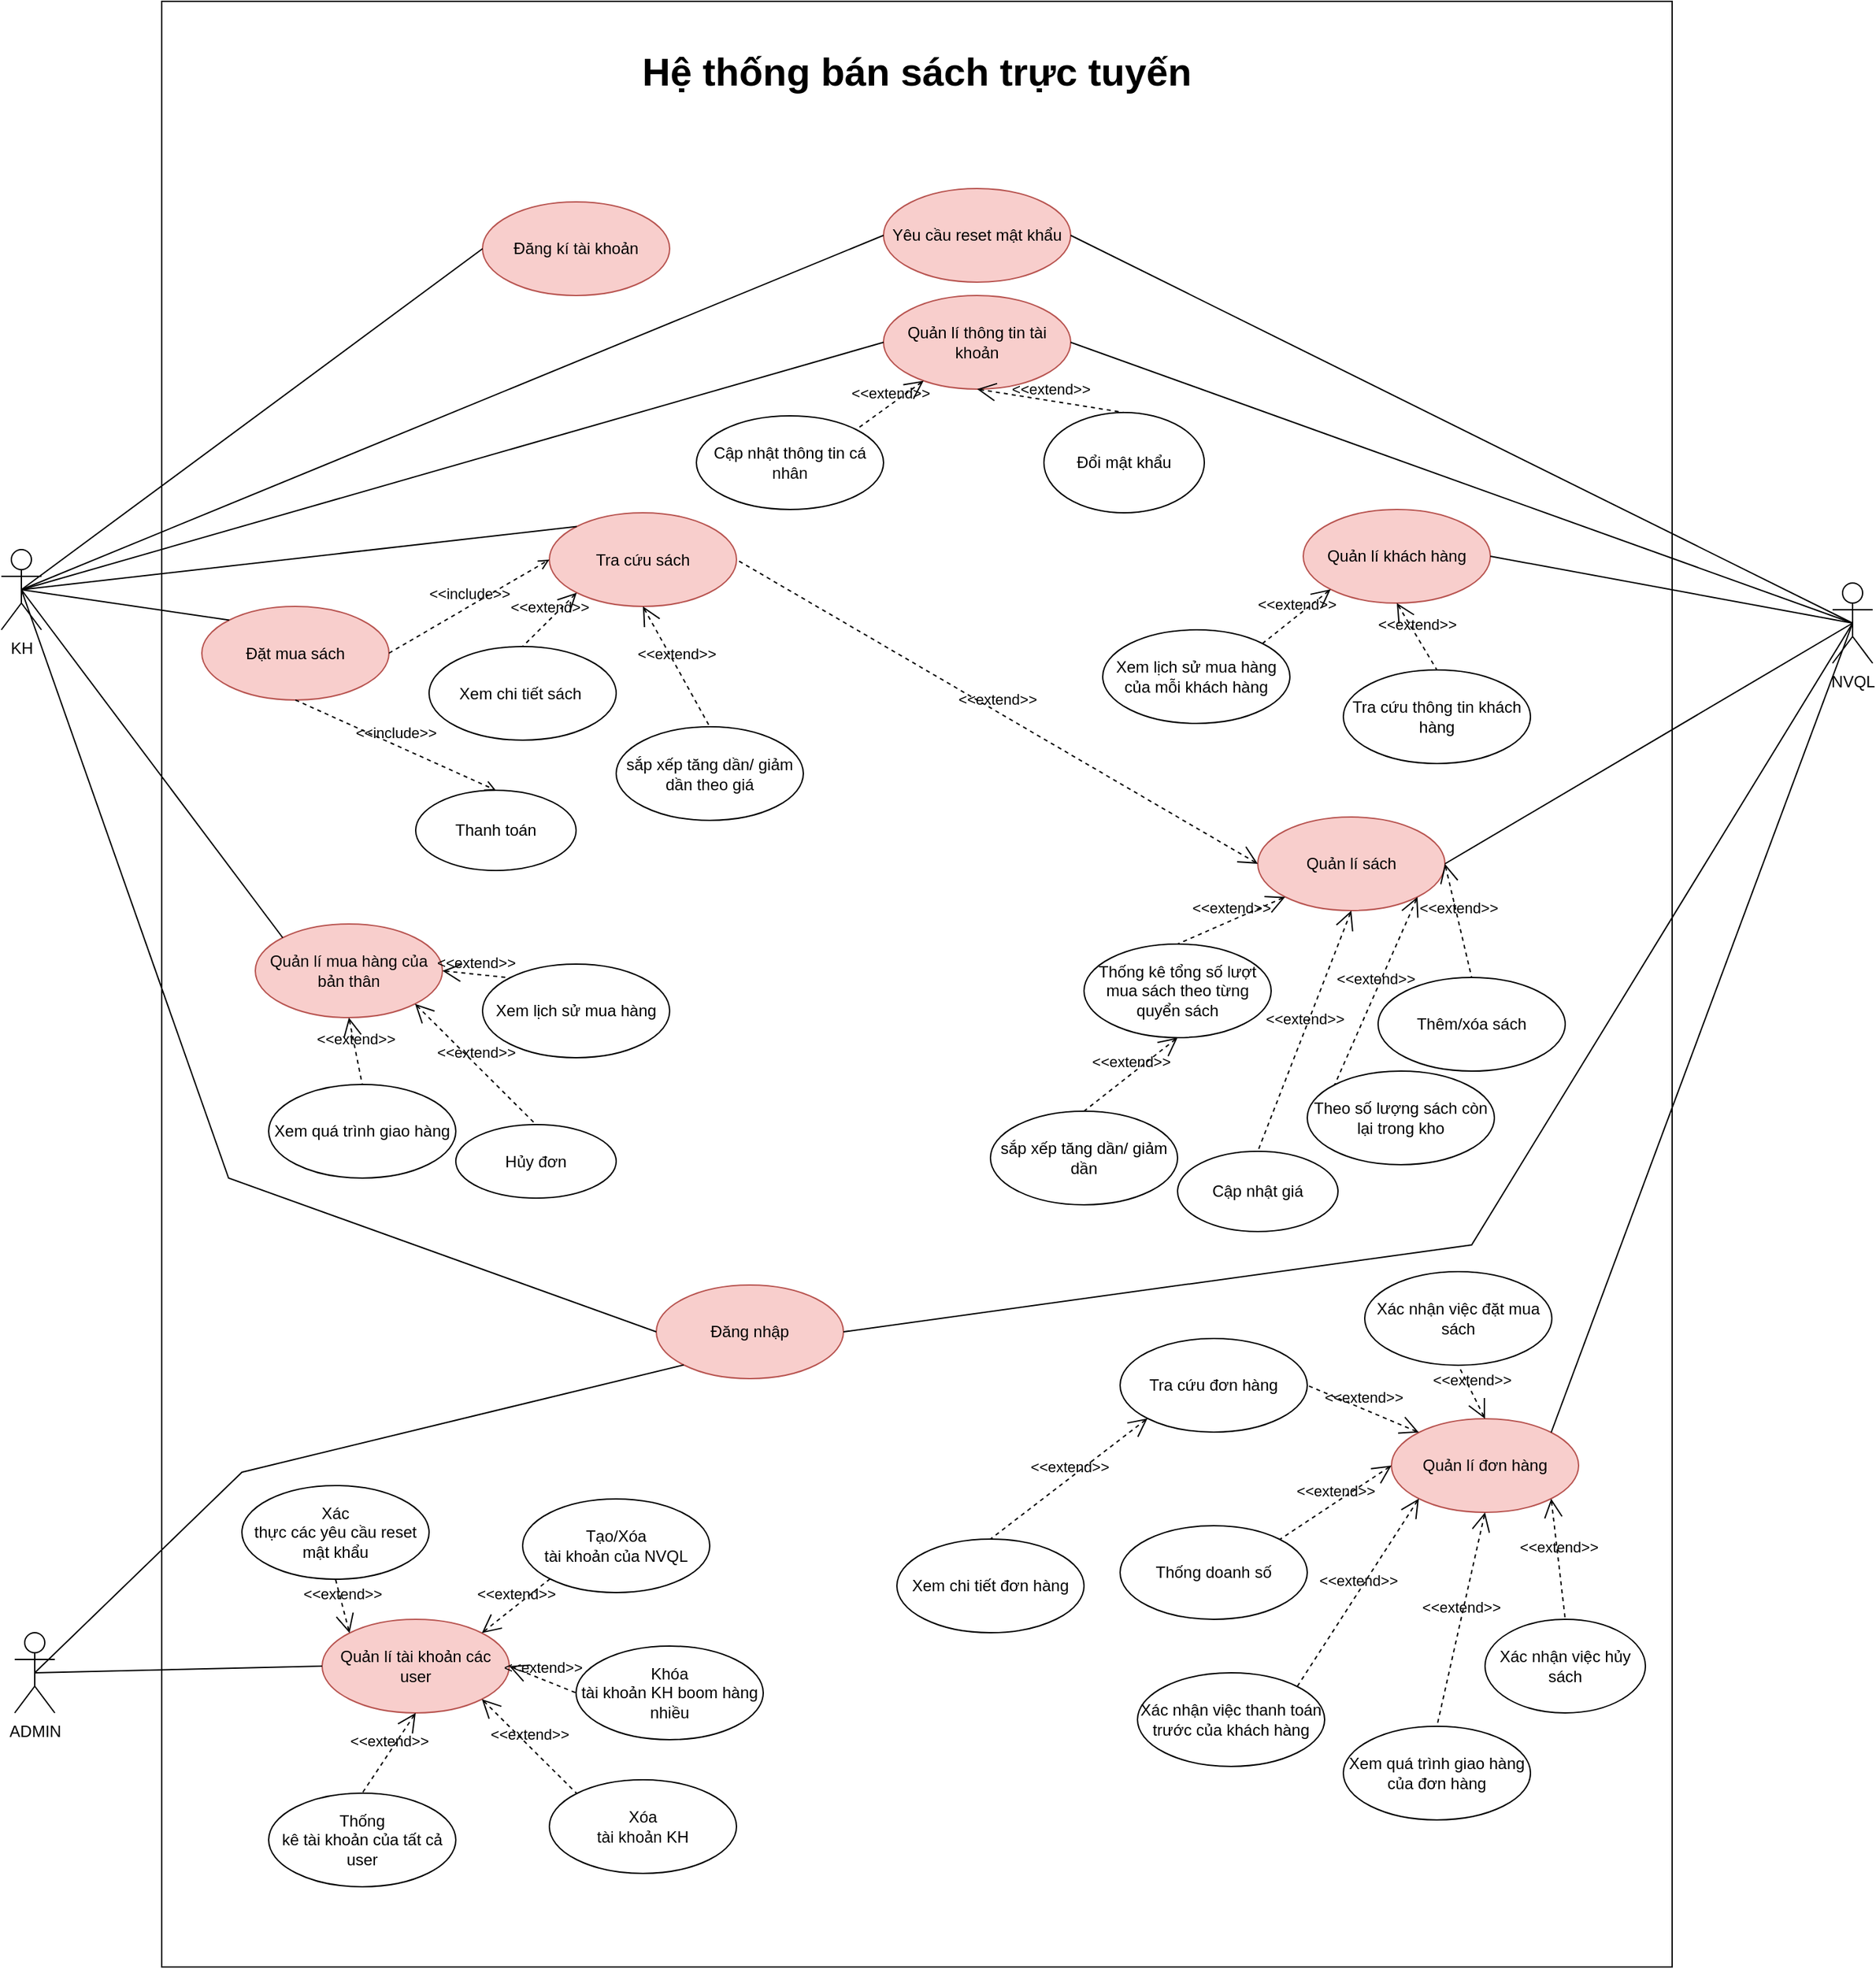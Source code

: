 <mxfile version="23.1.8" type="github">
  <diagram name="Page-1" id="EhLLT6dHYAEqXuqQujCk">
    <mxGraphModel dx="2947" dy="2209" grid="1" gridSize="10" guides="1" tooltips="1" connect="1" arrows="1" fold="1" page="1" pageScale="1" pageWidth="827" pageHeight="1169" math="0" shadow="0">
      <root>
        <mxCell id="0" />
        <mxCell id="1" parent="0" />
        <mxCell id="Z5DyB3FjiVpRQUJN3C2g-1" value="&lt;p style=&quot;line-height: 120%; font-size: 29px;&quot;&gt;Hệ thống bán sách trực tuyến&lt;/p&gt;" style="shape=rect;html=1;verticalAlign=top;fontStyle=1;whiteSpace=wrap;align=center;" parent="1" vertex="1">
          <mxGeometry x="60" y="-90" width="1130" height="1470" as="geometry" />
        </mxCell>
        <mxCell id="Z5DyB3FjiVpRQUJN3C2g-2" value="KH" style="shape=umlActor;html=1;verticalLabelPosition=bottom;verticalAlign=top;align=center;" parent="1" vertex="1">
          <mxGeometry x="-60" y="320" width="30" height="60" as="geometry" />
        </mxCell>
        <mxCell id="Z5DyB3FjiVpRQUJN3C2g-4" value="Đăng nhập" style="ellipse;whiteSpace=wrap;html=1;fillColor=#f8cecc;strokeColor=#b85450;" parent="1" vertex="1">
          <mxGeometry x="430" y="870" width="140" height="70" as="geometry" />
        </mxCell>
        <mxCell id="Z5DyB3FjiVpRQUJN3C2g-5" value="Đăng kí tài khoản" style="ellipse;whiteSpace=wrap;html=1;fillColor=#f8cecc;strokeColor=#b85450;" parent="1" vertex="1">
          <mxGeometry x="300" y="60" width="140" height="70" as="geometry" />
        </mxCell>
        <mxCell id="Z5DyB3FjiVpRQUJN3C2g-6" value="Quản lí thông tin tài khoản" style="ellipse;whiteSpace=wrap;html=1;fillColor=#f8cecc;strokeColor=#b85450;" parent="1" vertex="1">
          <mxGeometry x="600" y="130" width="140" height="70" as="geometry" />
        </mxCell>
        <mxCell id="Z5DyB3FjiVpRQUJN3C2g-7" value="Đổi mật khẩu" style="ellipse;whiteSpace=wrap;html=1;" parent="1" vertex="1">
          <mxGeometry x="720" y="217.5" width="120" height="75" as="geometry" />
        </mxCell>
        <mxCell id="Z5DyB3FjiVpRQUJN3C2g-8" value="Yêu cầu reset mật khẩu" style="ellipse;whiteSpace=wrap;html=1;fillColor=#f8cecc;strokeColor=#b85450;" parent="1" vertex="1">
          <mxGeometry x="600" y="50" width="140" height="70" as="geometry" />
        </mxCell>
        <mxCell id="Z5DyB3FjiVpRQUJN3C2g-9" value="Cập nhật thông tin cá nhân" style="ellipse;whiteSpace=wrap;html=1;" parent="1" vertex="1">
          <mxGeometry x="460" y="220" width="140" height="70" as="geometry" />
        </mxCell>
        <mxCell id="Z5DyB3FjiVpRQUJN3C2g-13" value="Đặt mua sách" style="ellipse;whiteSpace=wrap;html=1;fillColor=#f8cecc;strokeColor=#b85450;" parent="1" vertex="1">
          <mxGeometry x="90" y="362.5" width="140" height="70" as="geometry" />
        </mxCell>
        <mxCell id="Z5DyB3FjiVpRQUJN3C2g-14" value="Tra cứu sách" style="ellipse;whiteSpace=wrap;html=1;fillColor=#f8cecc;strokeColor=#b85450;" parent="1" vertex="1">
          <mxGeometry x="350" y="292.5" width="140" height="70" as="geometry" />
        </mxCell>
        <mxCell id="Z5DyB3FjiVpRQUJN3C2g-15" value="Xem chi tiết sách&amp;nbsp;" style="ellipse;whiteSpace=wrap;html=1;" parent="1" vertex="1">
          <mxGeometry x="260" y="392.5" width="140" height="70" as="geometry" />
        </mxCell>
        <mxCell id="Z5DyB3FjiVpRQUJN3C2g-16" value="Thanh toán" style="ellipse;whiteSpace=wrap;html=1;" parent="1" vertex="1">
          <mxGeometry x="250" y="500" width="120" height="60" as="geometry" />
        </mxCell>
        <mxCell id="Z5DyB3FjiVpRQUJN3C2g-17" value="" style="edgeStyle=none;html=1;endArrow=none;verticalAlign=bottom;rounded=0;exitX=0.5;exitY=0.5;exitDx=0;exitDy=0;exitPerimeter=0;entryX=0;entryY=0.5;entryDx=0;entryDy=0;" parent="1" source="Z5DyB3FjiVpRQUJN3C2g-2" target="Z5DyB3FjiVpRQUJN3C2g-5" edge="1">
          <mxGeometry width="160" relative="1" as="geometry">
            <mxPoint x="380" y="260" as="sourcePoint" />
            <mxPoint x="540" y="260" as="targetPoint" />
          </mxGeometry>
        </mxCell>
        <mxCell id="Z5DyB3FjiVpRQUJN3C2g-18" value="" style="edgeStyle=none;html=1;endArrow=none;verticalAlign=bottom;rounded=0;exitX=0.5;exitY=0.5;exitDx=0;exitDy=0;exitPerimeter=0;entryX=0;entryY=0.5;entryDx=0;entryDy=0;" parent="1" source="Z5DyB3FjiVpRQUJN3C2g-2" target="Z5DyB3FjiVpRQUJN3C2g-4" edge="1">
          <mxGeometry width="160" relative="1" as="geometry">
            <mxPoint x="45" y="190" as="sourcePoint" />
            <mxPoint x="140" y="85" as="targetPoint" />
            <Array as="points">
              <mxPoint x="110" y="790" />
            </Array>
          </mxGeometry>
        </mxCell>
        <mxCell id="Z5DyB3FjiVpRQUJN3C2g-19" value="" style="edgeStyle=none;html=1;endArrow=none;verticalAlign=bottom;rounded=0;exitX=0.5;exitY=0.5;exitDx=0;exitDy=0;exitPerimeter=0;entryX=0;entryY=0.5;entryDx=0;entryDy=0;" parent="1" source="Z5DyB3FjiVpRQUJN3C2g-2" target="Z5DyB3FjiVpRQUJN3C2g-6" edge="1">
          <mxGeometry width="160" relative="1" as="geometry">
            <mxPoint x="45" y="190" as="sourcePoint" />
            <mxPoint x="340" y="135" as="targetPoint" />
          </mxGeometry>
        </mxCell>
        <mxCell id="Z5DyB3FjiVpRQUJN3C2g-20" value="" style="edgeStyle=none;html=1;endArrow=none;verticalAlign=bottom;rounded=0;exitX=0.5;exitY=0.5;exitDx=0;exitDy=0;exitPerimeter=0;entryX=0;entryY=0;entryDx=0;entryDy=0;" parent="1" source="Z5DyB3FjiVpRQUJN3C2g-2" target="Z5DyB3FjiVpRQUJN3C2g-14" edge="1">
          <mxGeometry width="160" relative="1" as="geometry">
            <mxPoint x="380" y="360" as="sourcePoint" />
            <mxPoint x="540" y="360" as="targetPoint" />
          </mxGeometry>
        </mxCell>
        <mxCell id="Z5DyB3FjiVpRQUJN3C2g-21" value="" style="edgeStyle=none;html=1;endArrow=none;verticalAlign=bottom;rounded=0;entryX=0;entryY=0;entryDx=0;entryDy=0;exitX=0.5;exitY=0.5;exitDx=0;exitDy=0;exitPerimeter=0;" parent="1" source="Z5DyB3FjiVpRQUJN3C2g-2" target="Z5DyB3FjiVpRQUJN3C2g-13" edge="1">
          <mxGeometry width="160" relative="1" as="geometry">
            <mxPoint x="40" y="180" as="sourcePoint" />
            <mxPoint x="331" y="430" as="targetPoint" />
          </mxGeometry>
        </mxCell>
        <mxCell id="Z5DyB3FjiVpRQUJN3C2g-22" value="&amp;lt;&amp;lt;include&amp;gt;&amp;gt;" style="edgeStyle=none;html=1;endArrow=open;verticalAlign=bottom;dashed=1;labelBackgroundColor=none;rounded=0;exitX=1;exitY=0.5;exitDx=0;exitDy=0;entryX=0;entryY=0.5;entryDx=0;entryDy=0;" parent="1" source="Z5DyB3FjiVpRQUJN3C2g-13" target="Z5DyB3FjiVpRQUJN3C2g-14" edge="1">
          <mxGeometry width="160" relative="1" as="geometry">
            <mxPoint x="390" y="322.5" as="sourcePoint" />
            <mxPoint x="550" y="322.5" as="targetPoint" />
          </mxGeometry>
        </mxCell>
        <mxCell id="Z5DyB3FjiVpRQUJN3C2g-23" value="&amp;lt;&amp;lt;include&amp;gt;&amp;gt;" style="edgeStyle=none;html=1;endArrow=open;verticalAlign=bottom;dashed=1;labelBackgroundColor=none;rounded=0;exitX=0.5;exitY=1;exitDx=0;exitDy=0;entryX=0.5;entryY=0;entryDx=0;entryDy=0;" parent="1" source="Z5DyB3FjiVpRQUJN3C2g-13" target="Z5DyB3FjiVpRQUJN3C2g-16" edge="1">
          <mxGeometry width="160" relative="1" as="geometry">
            <mxPoint x="310" y="347.5" as="sourcePoint" />
            <mxPoint x="341" y="342.5" as="targetPoint" />
          </mxGeometry>
        </mxCell>
        <mxCell id="Z5DyB3FjiVpRQUJN3C2g-24" value="&amp;lt;&amp;lt;extend&amp;gt;&amp;gt;" style="edgeStyle=none;html=1;startArrow=open;endArrow=none;startSize=12;verticalAlign=bottom;dashed=1;labelBackgroundColor=none;rounded=0;exitX=0;exitY=1;exitDx=0;exitDy=0;entryX=0.5;entryY=0;entryDx=0;entryDy=0;" parent="1" source="Z5DyB3FjiVpRQUJN3C2g-14" target="Z5DyB3FjiVpRQUJN3C2g-15" edge="1">
          <mxGeometry width="160" relative="1" as="geometry">
            <mxPoint x="390" y="322.5" as="sourcePoint" />
            <mxPoint x="550" y="322.5" as="targetPoint" />
          </mxGeometry>
        </mxCell>
        <mxCell id="Z5DyB3FjiVpRQUJN3C2g-26" value="&amp;lt;&amp;lt;extend&amp;gt;&amp;gt;" style="edgeStyle=none;html=1;startArrow=open;endArrow=none;startSize=12;verticalAlign=bottom;dashed=1;labelBackgroundColor=none;rounded=0;entryX=1;entryY=0;entryDx=0;entryDy=0;" parent="1" source="Z5DyB3FjiVpRQUJN3C2g-6" target="Z5DyB3FjiVpRQUJN3C2g-9" edge="1">
          <mxGeometry width="160" relative="1" as="geometry">
            <mxPoint x="595" y="340" as="sourcePoint" />
            <mxPoint x="583" y="360" as="targetPoint" />
          </mxGeometry>
        </mxCell>
        <mxCell id="Z5DyB3FjiVpRQUJN3C2g-27" value="&amp;lt;&amp;lt;extend&amp;gt;&amp;gt;" style="edgeStyle=none;html=1;startArrow=open;endArrow=none;startSize=12;verticalAlign=bottom;dashed=1;labelBackgroundColor=none;rounded=0;exitX=0.5;exitY=1;exitDx=0;exitDy=0;entryX=0.5;entryY=0;entryDx=0;entryDy=0;" parent="1" source="Z5DyB3FjiVpRQUJN3C2g-6" target="Z5DyB3FjiVpRQUJN3C2g-7" edge="1">
          <mxGeometry width="160" relative="1" as="geometry">
            <mxPoint x="644" y="350" as="sourcePoint" />
            <mxPoint x="644" y="420" as="targetPoint" />
          </mxGeometry>
        </mxCell>
        <mxCell id="Z5DyB3FjiVpRQUJN3C2g-28" value="Quản lí mua hàng của bản thân" style="ellipse;whiteSpace=wrap;html=1;fillColor=#f8cecc;strokeColor=#b85450;" parent="1" vertex="1">
          <mxGeometry x="130" y="600" width="140" height="70" as="geometry" />
        </mxCell>
        <mxCell id="Z5DyB3FjiVpRQUJN3C2g-29" value="Xem lịch sử mua hàng" style="ellipse;whiteSpace=wrap;html=1;" parent="1" vertex="1">
          <mxGeometry x="300" y="630" width="140" height="70" as="geometry" />
        </mxCell>
        <mxCell id="Z5DyB3FjiVpRQUJN3C2g-30" value="Hủy đơn" style="ellipse;whiteSpace=wrap;html=1;" parent="1" vertex="1">
          <mxGeometry x="280" y="750" width="120" height="55" as="geometry" />
        </mxCell>
        <mxCell id="Z5DyB3FjiVpRQUJN3C2g-31" value="&amp;lt;&amp;lt;extend&amp;gt;&amp;gt;" style="edgeStyle=none;html=1;startArrow=open;endArrow=none;startSize=12;verticalAlign=bottom;dashed=1;labelBackgroundColor=none;rounded=0;exitX=1;exitY=1;exitDx=0;exitDy=0;entryX=0.5;entryY=0;entryDx=0;entryDy=0;" parent="1" source="Z5DyB3FjiVpRQUJN3C2g-28" target="Z5DyB3FjiVpRQUJN3C2g-30" edge="1">
          <mxGeometry width="160" relative="1" as="geometry">
            <mxPoint x="420" y="630" as="sourcePoint" />
            <mxPoint x="580" y="630" as="targetPoint" />
          </mxGeometry>
        </mxCell>
        <mxCell id="Z5DyB3FjiVpRQUJN3C2g-32" value="Xem quá trình giao hàng" style="ellipse;whiteSpace=wrap;html=1;" parent="1" vertex="1">
          <mxGeometry x="140" y="720" width="140" height="70" as="geometry" />
        </mxCell>
        <mxCell id="Z5DyB3FjiVpRQUJN3C2g-33" value="" style="edgeStyle=none;html=1;endArrow=none;verticalAlign=bottom;rounded=0;exitX=0.5;exitY=0.5;exitDx=0;exitDy=0;exitPerimeter=0;entryX=0;entryY=0;entryDx=0;entryDy=0;" parent="1" source="Z5DyB3FjiVpRQUJN3C2g-2" target="Z5DyB3FjiVpRQUJN3C2g-28" edge="1">
          <mxGeometry width="160" relative="1" as="geometry">
            <mxPoint x="380" y="460" as="sourcePoint" />
            <mxPoint x="540" y="460" as="targetPoint" />
          </mxGeometry>
        </mxCell>
        <mxCell id="Z5DyB3FjiVpRQUJN3C2g-34" value="&amp;lt;&amp;lt;extend&amp;gt;&amp;gt;" style="edgeStyle=none;html=1;startArrow=open;endArrow=none;startSize=12;verticalAlign=bottom;dashed=1;labelBackgroundColor=none;rounded=0;exitX=1;exitY=0.5;exitDx=0;exitDy=0;entryX=0;entryY=0;entryDx=0;entryDy=0;" parent="1" source="Z5DyB3FjiVpRQUJN3C2g-28" target="Z5DyB3FjiVpRQUJN3C2g-29" edge="1">
          <mxGeometry width="160" relative="1" as="geometry">
            <mxPoint x="420" y="640" as="sourcePoint" />
            <mxPoint x="580" y="640" as="targetPoint" />
          </mxGeometry>
        </mxCell>
        <mxCell id="Z5DyB3FjiVpRQUJN3C2g-35" value="&amp;lt;&amp;lt;extend&amp;gt;&amp;gt;" style="edgeStyle=none;html=1;startArrow=open;endArrow=none;startSize=12;verticalAlign=bottom;dashed=1;labelBackgroundColor=none;rounded=0;exitX=0.5;exitY=1;exitDx=0;exitDy=0;entryX=0.5;entryY=0;entryDx=0;entryDy=0;" parent="1" source="Z5DyB3FjiVpRQUJN3C2g-28" target="Z5DyB3FjiVpRQUJN3C2g-32" edge="1">
          <mxGeometry width="160" relative="1" as="geometry">
            <mxPoint x="420" y="640" as="sourcePoint" />
            <mxPoint x="580" y="640" as="targetPoint" />
          </mxGeometry>
        </mxCell>
        <mxCell id="Z5DyB3FjiVpRQUJN3C2g-36" value="NVQL" style="shape=umlActor;html=1;verticalLabelPosition=bottom;verticalAlign=top;align=center;" parent="1" vertex="1">
          <mxGeometry x="1310" y="345" width="30" height="60" as="geometry" />
        </mxCell>
        <mxCell id="Z5DyB3FjiVpRQUJN3C2g-37" value="" style="edgeStyle=none;html=1;endArrow=none;verticalAlign=bottom;rounded=0;exitX=1;exitY=0.5;exitDx=0;exitDy=0;entryX=0.5;entryY=0.5;entryDx=0;entryDy=0;entryPerimeter=0;" parent="1" source="Z5DyB3FjiVpRQUJN3C2g-4" target="Z5DyB3FjiVpRQUJN3C2g-36" edge="1">
          <mxGeometry width="160" relative="1" as="geometry">
            <mxPoint x="620" y="280" as="sourcePoint" />
            <mxPoint x="780" y="280" as="targetPoint" />
            <Array as="points">
              <mxPoint x="1040" y="840" />
            </Array>
          </mxGeometry>
        </mxCell>
        <mxCell id="Z5DyB3FjiVpRQUJN3C2g-38" value="Quản lí khách hàng" style="ellipse;whiteSpace=wrap;html=1;fillColor=#f8cecc;strokeColor=#b85450;" parent="1" vertex="1">
          <mxGeometry x="914" y="290" width="140" height="70" as="geometry" />
        </mxCell>
        <mxCell id="Z5DyB3FjiVpRQUJN3C2g-39" value="Quản lí sách" style="ellipse;whiteSpace=wrap;html=1;fillColor=#f8cecc;strokeColor=#b85450;" parent="1" vertex="1">
          <mxGeometry x="880" y="520" width="140" height="70" as="geometry" />
        </mxCell>
        <mxCell id="Z5DyB3FjiVpRQUJN3C2g-40" value="Quản lí đơn hàng" style="ellipse;whiteSpace=wrap;html=1;fillColor=#f8cecc;strokeColor=#b85450;" parent="1" vertex="1">
          <mxGeometry x="980" y="970" width="140" height="70" as="geometry" />
        </mxCell>
        <mxCell id="Z5DyB3FjiVpRQUJN3C2g-41" value="" style="edgeStyle=none;html=1;endArrow=none;verticalAlign=bottom;rounded=0;exitX=1;exitY=0.5;exitDx=0;exitDy=0;entryX=0.5;entryY=0.5;entryDx=0;entryDy=0;entryPerimeter=0;" parent="1" source="Z5DyB3FjiVpRQUJN3C2g-6" target="Z5DyB3FjiVpRQUJN3C2g-36" edge="1">
          <mxGeometry width="160" relative="1" as="geometry">
            <mxPoint x="640" y="290" as="sourcePoint" />
            <mxPoint x="800" y="290" as="targetPoint" />
          </mxGeometry>
        </mxCell>
        <mxCell id="Z5DyB3FjiVpRQUJN3C2g-43" value="Tra cứu thông tin khách hàng" style="ellipse;whiteSpace=wrap;html=1;" parent="1" vertex="1">
          <mxGeometry x="944" y="410" width="140" height="70" as="geometry" />
        </mxCell>
        <mxCell id="Z5DyB3FjiVpRQUJN3C2g-44" value="Xem lịch sử mua hàng của mỗi khách hàng" style="ellipse;whiteSpace=wrap;html=1;" parent="1" vertex="1">
          <mxGeometry x="764" y="380" width="140" height="70" as="geometry" />
        </mxCell>
        <mxCell id="Z5DyB3FjiVpRQUJN3C2g-45" value="Thống kê tổng số lượt mua sách theo từng quyển sách" style="ellipse;whiteSpace=wrap;html=1;" parent="1" vertex="1">
          <mxGeometry x="750" y="615" width="140" height="70" as="geometry" />
        </mxCell>
        <mxCell id="Z5DyB3FjiVpRQUJN3C2g-46" value="sắp xếp tăng dần/ giảm dần" style="ellipse;whiteSpace=wrap;html=1;" parent="1" vertex="1">
          <mxGeometry x="680" y="740" width="140" height="70" as="geometry" />
        </mxCell>
        <mxCell id="Z5DyB3FjiVpRQUJN3C2g-47" value="sắp xếp tăng dần/ giảm dần theo giá" style="ellipse;whiteSpace=wrap;html=1;" parent="1" vertex="1">
          <mxGeometry x="400" y="452.5" width="140" height="70" as="geometry" />
        </mxCell>
        <mxCell id="Z5DyB3FjiVpRQUJN3C2g-48" value="Thêm/xóa sách" style="ellipse;whiteSpace=wrap;html=1;" parent="1" vertex="1">
          <mxGeometry x="970" y="640" width="140" height="70" as="geometry" />
        </mxCell>
        <mxCell id="Z5DyB3FjiVpRQUJN3C2g-49" value="Theo số lượng sách còn lại trong kho" style="ellipse;whiteSpace=wrap;html=1;" parent="1" vertex="1">
          <mxGeometry x="917" y="710" width="140" height="70" as="geometry" />
        </mxCell>
        <mxCell id="Z5DyB3FjiVpRQUJN3C2g-50" value="Cập nhật giá" style="ellipse;whiteSpace=wrap;html=1;" parent="1" vertex="1">
          <mxGeometry x="820" y="770" width="120" height="60" as="geometry" />
        </mxCell>
        <mxCell id="Z5DyB3FjiVpRQUJN3C2g-51" value="Xác nhận việc đặt mua sách" style="ellipse;whiteSpace=wrap;html=1;" parent="1" vertex="1">
          <mxGeometry x="960" y="860" width="140" height="70" as="geometry" />
        </mxCell>
        <mxCell id="Z5DyB3FjiVpRQUJN3C2g-52" value="Xác nhận việc hủy sách" style="ellipse;whiteSpace=wrap;html=1;" parent="1" vertex="1">
          <mxGeometry x="1050" y="1120" width="120" height="70" as="geometry" />
        </mxCell>
        <mxCell id="Z5DyB3FjiVpRQUJN3C2g-53" value="Xem quá trình giao hàng của đơn hàng" style="ellipse;whiteSpace=wrap;html=1;" parent="1" vertex="1">
          <mxGeometry x="944" y="1200" width="140" height="70" as="geometry" />
        </mxCell>
        <mxCell id="Z5DyB3FjiVpRQUJN3C2g-54" value="Xác nhận việc thanh toán trước của khách hàng" style="ellipse;whiteSpace=wrap;html=1;" parent="1" vertex="1">
          <mxGeometry x="790" y="1160" width="140" height="70" as="geometry" />
        </mxCell>
        <mxCell id="Z5DyB3FjiVpRQUJN3C2g-55" value="Thống doanh số" style="ellipse;whiteSpace=wrap;html=1;" parent="1" vertex="1">
          <mxGeometry x="777" y="1050" width="140" height="70" as="geometry" />
        </mxCell>
        <mxCell id="Z5DyB3FjiVpRQUJN3C2g-56" value="Xem chi tiết đơn hàng" style="ellipse;whiteSpace=wrap;html=1;" parent="1" vertex="1">
          <mxGeometry x="610" y="1060" width="140" height="70" as="geometry" />
        </mxCell>
        <mxCell id="Z5DyB3FjiVpRQUJN3C2g-57" value="Tra cứu đơn hàng" style="ellipse;whiteSpace=wrap;html=1;" parent="1" vertex="1">
          <mxGeometry x="777" y="910" width="140" height="70" as="geometry" />
        </mxCell>
        <mxCell id="Z5DyB3FjiVpRQUJN3C2g-58" value="&amp;lt;&amp;lt;extend&amp;gt;&amp;gt;" style="edgeStyle=none;html=1;startArrow=open;endArrow=none;startSize=12;verticalAlign=bottom;dashed=1;labelBackgroundColor=none;rounded=0;exitX=0;exitY=1;exitDx=0;exitDy=0;entryX=1;entryY=0;entryDx=0;entryDy=0;" parent="1" source="Z5DyB3FjiVpRQUJN3C2g-38" target="Z5DyB3FjiVpRQUJN3C2g-44" edge="1">
          <mxGeometry width="160" relative="1" as="geometry">
            <mxPoint x="844" y="410" as="sourcePoint" />
            <mxPoint x="1004" y="410" as="targetPoint" />
          </mxGeometry>
        </mxCell>
        <mxCell id="Z5DyB3FjiVpRQUJN3C2g-59" value="&amp;lt;&amp;lt;extend&amp;gt;&amp;gt;" style="edgeStyle=none;html=1;startArrow=open;endArrow=none;startSize=12;verticalAlign=bottom;dashed=1;labelBackgroundColor=none;rounded=0;exitX=0.5;exitY=1;exitDx=0;exitDy=0;entryX=0.5;entryY=0;entryDx=0;entryDy=0;" parent="1" source="Z5DyB3FjiVpRQUJN3C2g-38" target="Z5DyB3FjiVpRQUJN3C2g-43" edge="1">
          <mxGeometry width="160" relative="1" as="geometry">
            <mxPoint x="921" y="399" as="sourcePoint" />
            <mxPoint x="824" y="451" as="targetPoint" />
          </mxGeometry>
        </mxCell>
        <mxCell id="Z5DyB3FjiVpRQUJN3C2g-60" value="&amp;lt;&amp;lt;extend&amp;gt;&amp;gt;" style="edgeStyle=none;html=1;startArrow=open;endArrow=none;startSize=12;verticalAlign=bottom;dashed=1;labelBackgroundColor=none;rounded=0;exitX=0.5;exitY=1;exitDx=0;exitDy=0;entryX=0.5;entryY=0;entryDx=0;entryDy=0;" parent="1" source="Z5DyB3FjiVpRQUJN3C2g-14" target="Z5DyB3FjiVpRQUJN3C2g-47" edge="1">
          <mxGeometry x="-0.005" width="160" relative="1" as="geometry">
            <mxPoint x="650" y="532.5" as="sourcePoint" />
            <mxPoint x="520" y="382.5" as="targetPoint" />
            <mxPoint as="offset" />
          </mxGeometry>
        </mxCell>
        <mxCell id="Z5DyB3FjiVpRQUJN3C2g-61" value="&amp;lt;&amp;lt;extend&amp;gt;&amp;gt;" style="edgeStyle=none;html=1;startArrow=open;endArrow=none;startSize=12;verticalAlign=bottom;dashed=1;labelBackgroundColor=none;rounded=0;exitX=0;exitY=0.5;exitDx=0;exitDy=0;entryX=1;entryY=0.5;entryDx=0;entryDy=0;" parent="1" source="Z5DyB3FjiVpRQUJN3C2g-39" target="Z5DyB3FjiVpRQUJN3C2g-14" edge="1">
          <mxGeometry width="160" relative="1" as="geometry">
            <mxPoint x="370" y="499" as="sourcePoint" />
            <mxPoint x="330" y="540" as="targetPoint" />
          </mxGeometry>
        </mxCell>
        <mxCell id="Z5DyB3FjiVpRQUJN3C2g-62" value="&amp;lt;&amp;lt;extend&amp;gt;&amp;gt;" style="edgeStyle=none;html=1;startArrow=open;endArrow=none;startSize=12;verticalAlign=bottom;dashed=1;labelBackgroundColor=none;rounded=0;exitX=0;exitY=1;exitDx=0;exitDy=0;entryX=0.5;entryY=0;entryDx=0;entryDy=0;" parent="1" source="Z5DyB3FjiVpRQUJN3C2g-39" target="Z5DyB3FjiVpRQUJN3C2g-45" edge="1">
          <mxGeometry width="160" relative="1" as="geometry">
            <mxPoint x="880" y="585" as="sourcePoint" />
            <mxPoint x="720" y="545" as="targetPoint" />
          </mxGeometry>
        </mxCell>
        <mxCell id="Z5DyB3FjiVpRQUJN3C2g-63" value="&amp;lt;&amp;lt;extend&amp;gt;&amp;gt;" style="edgeStyle=none;html=1;startArrow=open;endArrow=none;startSize=12;verticalAlign=bottom;dashed=1;labelBackgroundColor=none;rounded=0;exitX=0.5;exitY=1;exitDx=0;exitDy=0;entryX=0.5;entryY=0;entryDx=0;entryDy=0;" parent="1" source="Z5DyB3FjiVpRQUJN3C2g-45" target="Z5DyB3FjiVpRQUJN3C2g-46" edge="1">
          <mxGeometry width="160" relative="1" as="geometry">
            <mxPoint x="900" y="609" as="sourcePoint" />
            <mxPoint x="870" y="640" as="targetPoint" />
          </mxGeometry>
        </mxCell>
        <mxCell id="Z5DyB3FjiVpRQUJN3C2g-64" value="&amp;lt;&amp;lt;extend&amp;gt;&amp;gt;" style="edgeStyle=none;html=1;startArrow=open;endArrow=none;startSize=12;verticalAlign=bottom;dashed=1;labelBackgroundColor=none;rounded=0;exitX=0.5;exitY=1;exitDx=0;exitDy=0;entryX=0.5;entryY=0;entryDx=0;entryDy=0;" parent="1" source="Z5DyB3FjiVpRQUJN3C2g-39" target="Z5DyB3FjiVpRQUJN3C2g-50" edge="1">
          <mxGeometry width="160" relative="1" as="geometry">
            <mxPoint x="900" y="609" as="sourcePoint" />
            <mxPoint x="860" y="650" as="targetPoint" />
          </mxGeometry>
        </mxCell>
        <mxCell id="Z5DyB3FjiVpRQUJN3C2g-65" value="&amp;lt;&amp;lt;extend&amp;gt;&amp;gt;" style="edgeStyle=none;html=1;startArrow=open;endArrow=none;startSize=12;verticalAlign=bottom;dashed=1;labelBackgroundColor=none;rounded=0;exitX=1;exitY=1;exitDx=0;exitDy=0;entryX=0;entryY=0;entryDx=0;entryDy=0;" parent="1" source="Z5DyB3FjiVpRQUJN3C2g-39" target="Z5DyB3FjiVpRQUJN3C2g-49" edge="1">
          <mxGeometry width="160" relative="1" as="geometry">
            <mxPoint x="950" y="620" as="sourcePoint" />
            <mxPoint x="930" y="775" as="targetPoint" />
          </mxGeometry>
        </mxCell>
        <mxCell id="Z5DyB3FjiVpRQUJN3C2g-66" value="&amp;lt;&amp;lt;extend&amp;gt;&amp;gt;" style="edgeStyle=none;html=1;startArrow=open;endArrow=none;startSize=12;verticalAlign=bottom;dashed=1;labelBackgroundColor=none;rounded=0;exitX=1;exitY=0.5;exitDx=0;exitDy=0;entryX=0.5;entryY=0;entryDx=0;entryDy=0;" parent="1" source="Z5DyB3FjiVpRQUJN3C2g-39" target="Z5DyB3FjiVpRQUJN3C2g-48" edge="1">
          <mxGeometry width="160" relative="1" as="geometry">
            <mxPoint x="950" y="620" as="sourcePoint" />
            <mxPoint x="930" y="775" as="targetPoint" />
          </mxGeometry>
        </mxCell>
        <mxCell id="Z5DyB3FjiVpRQUJN3C2g-67" value="&amp;lt;&amp;lt;extend&amp;gt;&amp;gt;" style="edgeStyle=none;html=1;startArrow=open;endArrow=none;startSize=12;verticalAlign=bottom;dashed=1;labelBackgroundColor=none;rounded=0;exitX=0.5;exitY=0;exitDx=0;exitDy=0;entryX=0.5;entryY=1;entryDx=0;entryDy=0;" parent="1" source="Z5DyB3FjiVpRQUJN3C2g-40" target="Z5DyB3FjiVpRQUJN3C2g-51" edge="1">
          <mxGeometry width="160" relative="1" as="geometry">
            <mxPoint x="980" y="740" as="sourcePoint" />
            <mxPoint x="1100" y="895" as="targetPoint" />
          </mxGeometry>
        </mxCell>
        <mxCell id="Z5DyB3FjiVpRQUJN3C2g-68" value="&amp;lt;&amp;lt;extend&amp;gt;&amp;gt;" style="edgeStyle=none;html=1;startArrow=open;endArrow=none;startSize=12;verticalAlign=bottom;dashed=1;labelBackgroundColor=none;rounded=0;entryX=1;entryY=0.5;entryDx=0;entryDy=0;exitX=0;exitY=0;exitDx=0;exitDy=0;" parent="1" source="Z5DyB3FjiVpRQUJN3C2g-40" target="Z5DyB3FjiVpRQUJN3C2g-57" edge="1">
          <mxGeometry width="160" relative="1" as="geometry">
            <mxPoint x="1000" y="990" as="sourcePoint" />
            <mxPoint x="950" y="1035" as="targetPoint" />
          </mxGeometry>
        </mxCell>
        <mxCell id="Z5DyB3FjiVpRQUJN3C2g-69" value="&amp;lt;&amp;lt;extend&amp;gt;&amp;gt;" style="edgeStyle=none;html=1;startArrow=open;endArrow=none;startSize=12;verticalAlign=bottom;dashed=1;labelBackgroundColor=none;rounded=0;exitX=1;exitY=1;exitDx=0;exitDy=0;entryX=0.5;entryY=0;entryDx=0;entryDy=0;" parent="1" source="Z5DyB3FjiVpRQUJN3C2g-40" target="Z5DyB3FjiVpRQUJN3C2g-52" edge="1">
          <mxGeometry width="160" relative="1" as="geometry">
            <mxPoint x="890" y="1020" as="sourcePoint" />
            <mxPoint x="1050" y="1020" as="targetPoint" />
          </mxGeometry>
        </mxCell>
        <mxCell id="Z5DyB3FjiVpRQUJN3C2g-70" value="&amp;lt;&amp;lt;extend&amp;gt;&amp;gt;" style="edgeStyle=none;html=1;startArrow=open;endArrow=none;startSize=12;verticalAlign=bottom;dashed=1;labelBackgroundColor=none;rounded=0;entryX=1;entryY=0;entryDx=0;entryDy=0;exitX=0;exitY=0.5;exitDx=0;exitDy=0;" parent="1" source="Z5DyB3FjiVpRQUJN3C2g-40" target="Z5DyB3FjiVpRQUJN3C2g-55" edge="1">
          <mxGeometry width="160" relative="1" as="geometry">
            <mxPoint x="990" y="1005" as="sourcePoint" />
            <mxPoint x="1050" y="1020" as="targetPoint" />
          </mxGeometry>
        </mxCell>
        <mxCell id="Z5DyB3FjiVpRQUJN3C2g-71" value="&amp;lt;&amp;lt;extend&amp;gt;&amp;gt;" style="edgeStyle=none;html=1;startArrow=open;endArrow=none;startSize=12;verticalAlign=bottom;dashed=1;labelBackgroundColor=none;rounded=0;entryX=1;entryY=0;entryDx=0;entryDy=0;exitX=0;exitY=1;exitDx=0;exitDy=0;" parent="1" source="Z5DyB3FjiVpRQUJN3C2g-40" target="Z5DyB3FjiVpRQUJN3C2g-54" edge="1">
          <mxGeometry width="160" relative="1" as="geometry">
            <mxPoint x="1090" y="1040" as="sourcePoint" />
            <mxPoint x="934" y="1111" as="targetPoint" />
          </mxGeometry>
        </mxCell>
        <mxCell id="Z5DyB3FjiVpRQUJN3C2g-72" value="&amp;lt;&amp;lt;extend&amp;gt;&amp;gt;" style="edgeStyle=none;html=1;startArrow=open;endArrow=none;startSize=12;verticalAlign=bottom;dashed=1;labelBackgroundColor=none;rounded=0;entryX=0.5;entryY=0;entryDx=0;entryDy=0;exitX=0.5;exitY=1;exitDx=0;exitDy=0;" parent="1" source="Z5DyB3FjiVpRQUJN3C2g-40" target="Z5DyB3FjiVpRQUJN3C2g-53" edge="1">
          <mxGeometry width="160" relative="1" as="geometry">
            <mxPoint x="1050" y="1040" as="sourcePoint" />
            <mxPoint x="900" y="1201" as="targetPoint" />
          </mxGeometry>
        </mxCell>
        <mxCell id="Z5DyB3FjiVpRQUJN3C2g-73" value="&amp;lt;&amp;lt;extend&amp;gt;&amp;gt;" style="edgeStyle=none;html=1;startArrow=open;endArrow=none;startSize=12;verticalAlign=bottom;dashed=1;labelBackgroundColor=none;rounded=0;entryX=0.5;entryY=0;entryDx=0;entryDy=0;exitX=0;exitY=1;exitDx=0;exitDy=0;" parent="1" source="Z5DyB3FjiVpRQUJN3C2g-57" target="Z5DyB3FjiVpRQUJN3C2g-56" edge="1">
          <mxGeometry width="160" relative="1" as="geometry">
            <mxPoint x="1100" y="1050" as="sourcePoint" />
            <mxPoint x="1024" y="1190" as="targetPoint" />
          </mxGeometry>
        </mxCell>
        <mxCell id="Z5DyB3FjiVpRQUJN3C2g-74" value="" style="edgeStyle=none;html=1;endArrow=none;verticalAlign=bottom;rounded=0;entryX=0.5;entryY=0.5;entryDx=0;entryDy=0;entryPerimeter=0;exitX=1;exitY=0.5;exitDx=0;exitDy=0;" parent="1" source="Z5DyB3FjiVpRQUJN3C2g-38" target="Z5DyB3FjiVpRQUJN3C2g-36" edge="1">
          <mxGeometry width="160" relative="1" as="geometry">
            <mxPoint x="490" y="360" as="sourcePoint" />
            <mxPoint x="650" y="360" as="targetPoint" />
          </mxGeometry>
        </mxCell>
        <mxCell id="Z5DyB3FjiVpRQUJN3C2g-75" value="" style="edgeStyle=none;html=1;endArrow=none;verticalAlign=bottom;rounded=0;entryX=0.5;entryY=0.5;entryDx=0;entryDy=0;entryPerimeter=0;exitX=1;exitY=0.5;exitDx=0;exitDy=0;" parent="1" source="Z5DyB3FjiVpRQUJN3C2g-39" target="Z5DyB3FjiVpRQUJN3C2g-36" edge="1">
          <mxGeometry width="160" relative="1" as="geometry">
            <mxPoint x="860" y="305" as="sourcePoint" />
            <mxPoint x="1185" y="420" as="targetPoint" />
          </mxGeometry>
        </mxCell>
        <mxCell id="Z5DyB3FjiVpRQUJN3C2g-76" value="" style="edgeStyle=none;html=1;endArrow=none;verticalAlign=bottom;rounded=0;entryX=0.5;entryY=0.5;entryDx=0;entryDy=0;entryPerimeter=0;exitX=1;exitY=0;exitDx=0;exitDy=0;" parent="1" source="Z5DyB3FjiVpRQUJN3C2g-40" target="Z5DyB3FjiVpRQUJN3C2g-36" edge="1">
          <mxGeometry width="160" relative="1" as="geometry">
            <mxPoint x="800" y="495" as="sourcePoint" />
            <mxPoint x="1185" y="420" as="targetPoint" />
          </mxGeometry>
        </mxCell>
        <mxCell id="Z5DyB3FjiVpRQUJN3C2g-77" value="Quản lí tài khoản các user" style="ellipse;whiteSpace=wrap;html=1;fillColor=#f8cecc;strokeColor=#b85450;" parent="1" vertex="1">
          <mxGeometry x="180" y="1120" width="140" height="70" as="geometry" />
        </mxCell>
        <mxCell id="Z5DyB3FjiVpRQUJN3C2g-78" value="Tạo/Xóa&lt;br/&gt;tài khoản của NVQL" style="ellipse;whiteSpace=wrap;html=1;" parent="1" vertex="1">
          <mxGeometry x="330" y="1030" width="140" height="70" as="geometry" />
        </mxCell>
        <mxCell id="Z5DyB3FjiVpRQUJN3C2g-79" value="Xóa&lt;br/&gt;tài khoản KH" style="ellipse;whiteSpace=wrap;html=1;" parent="1" vertex="1">
          <mxGeometry x="350" y="1240" width="140" height="70" as="geometry" />
        </mxCell>
        <mxCell id="Z5DyB3FjiVpRQUJN3C2g-80" value="Xác&lt;br/&gt;thực các yêu cầu reset mật khẩu" style="ellipse;whiteSpace=wrap;html=1;" parent="1" vertex="1">
          <mxGeometry x="120" y="1020" width="140" height="70" as="geometry" />
        </mxCell>
        <mxCell id="Z5DyB3FjiVpRQUJN3C2g-81" value="&amp;lt;&amp;lt;extend&amp;gt;&amp;gt;" style="edgeStyle=none;html=1;startArrow=open;endArrow=none;startSize=12;verticalAlign=bottom;dashed=1;labelBackgroundColor=none;rounded=0;exitX=1;exitY=0;exitDx=0;exitDy=0;entryX=0;entryY=1;entryDx=0;entryDy=0;" parent="1" source="Z5DyB3FjiVpRQUJN3C2g-77" target="Z5DyB3FjiVpRQUJN3C2g-78" edge="1">
          <mxGeometry width="160" relative="1" as="geometry">
            <mxPoint x="490" y="960" as="sourcePoint" />
            <mxPoint x="650" y="960" as="targetPoint" />
          </mxGeometry>
        </mxCell>
        <mxCell id="Z5DyB3FjiVpRQUJN3C2g-82" value="Thống&lt;br/&gt;kê tài khoản của tất cả user" style="ellipse;whiteSpace=wrap;html=1;" parent="1" vertex="1">
          <mxGeometry x="140" y="1250" width="140" height="70" as="geometry" />
        </mxCell>
        <mxCell id="Z5DyB3FjiVpRQUJN3C2g-83" value="Khóa&lt;br/&gt;tài khoản KH boom hàng nhiều" style="ellipse;whiteSpace=wrap;html=1;" parent="1" vertex="1">
          <mxGeometry x="370" y="1140" width="140" height="70" as="geometry" />
        </mxCell>
        <mxCell id="Z5DyB3FjiVpRQUJN3C2g-85" value="&amp;lt;&amp;lt;extend&amp;gt;&amp;gt;" style="edgeStyle=none;html=1;startArrow=open;endArrow=none;startSize=12;verticalAlign=bottom;dashed=1;labelBackgroundColor=none;rounded=0;entryX=0.5;entryY=1;entryDx=0;entryDy=0;exitX=0;exitY=0;exitDx=0;exitDy=0;" parent="1" source="Z5DyB3FjiVpRQUJN3C2g-77" target="Z5DyB3FjiVpRQUJN3C2g-80" edge="1">
          <mxGeometry width="160" relative="1" as="geometry">
            <mxPoint x="490" y="1370" as="sourcePoint" />
            <mxPoint x="650" y="1370" as="targetPoint" />
          </mxGeometry>
        </mxCell>
        <mxCell id="Z5DyB3FjiVpRQUJN3C2g-86" value="&amp;lt;&amp;lt;extend&amp;gt;&amp;gt;" style="edgeStyle=none;html=1;startArrow=open;endArrow=none;startSize=12;verticalAlign=bottom;dashed=1;labelBackgroundColor=none;rounded=0;exitX=1;exitY=0.5;exitDx=0;exitDy=0;entryX=0;entryY=0.5;entryDx=0;entryDy=0;" parent="1" source="Z5DyB3FjiVpRQUJN3C2g-77" target="Z5DyB3FjiVpRQUJN3C2g-83" edge="1">
          <mxGeometry width="160" relative="1" as="geometry">
            <mxPoint x="490" y="1370" as="sourcePoint" />
            <mxPoint x="650" y="1370" as="targetPoint" />
          </mxGeometry>
        </mxCell>
        <mxCell id="Z5DyB3FjiVpRQUJN3C2g-87" value="&amp;lt;&amp;lt;extend&amp;gt;&amp;gt;" style="edgeStyle=none;html=1;startArrow=open;endArrow=none;startSize=12;verticalAlign=bottom;dashed=1;labelBackgroundColor=none;rounded=0;exitX=1;exitY=1;exitDx=0;exitDy=0;entryX=0;entryY=0;entryDx=0;entryDy=0;" parent="1" source="Z5DyB3FjiVpRQUJN3C2g-77" target="Z5DyB3FjiVpRQUJN3C2g-79" edge="1">
          <mxGeometry width="160" relative="1" as="geometry">
            <mxPoint x="330" y="1165" as="sourcePoint" />
            <mxPoint x="380" y="1185" as="targetPoint" />
          </mxGeometry>
        </mxCell>
        <mxCell id="Z5DyB3FjiVpRQUJN3C2g-88" value="&amp;lt;&amp;lt;extend&amp;gt;&amp;gt;" style="edgeStyle=none;html=1;startArrow=open;endArrow=none;startSize=12;verticalAlign=bottom;dashed=1;labelBackgroundColor=none;rounded=0;exitX=0.5;exitY=1;exitDx=0;exitDy=0;entryX=0.5;entryY=0;entryDx=0;entryDy=0;" parent="1" source="Z5DyB3FjiVpRQUJN3C2g-77" target="Z5DyB3FjiVpRQUJN3C2g-82" edge="1">
          <mxGeometry width="160" relative="1" as="geometry">
            <mxPoint x="310" y="1189" as="sourcePoint" />
            <mxPoint x="380" y="1261" as="targetPoint" />
          </mxGeometry>
        </mxCell>
        <mxCell id="Z5DyB3FjiVpRQUJN3C2g-89" value="ADMIN" style="shape=umlActor;html=1;verticalLabelPosition=bottom;verticalAlign=top;align=center;" parent="1" vertex="1">
          <mxGeometry x="-50" y="1130" width="30" height="60" as="geometry" />
        </mxCell>
        <mxCell id="Z5DyB3FjiVpRQUJN3C2g-90" value="" style="edgeStyle=none;html=1;endArrow=none;verticalAlign=bottom;rounded=0;exitX=0.5;exitY=0.5;exitDx=0;exitDy=0;exitPerimeter=0;entryX=0;entryY=0.5;entryDx=0;entryDy=0;" parent="1" source="Z5DyB3FjiVpRQUJN3C2g-89" target="Z5DyB3FjiVpRQUJN3C2g-77" edge="1">
          <mxGeometry width="160" relative="1" as="geometry">
            <mxPoint x="490" y="1370" as="sourcePoint" />
            <mxPoint x="650" y="1370" as="targetPoint" />
          </mxGeometry>
        </mxCell>
        <mxCell id="fmmu1xW4Oq5AH9QIFcLL-1" value="" style="edgeStyle=none;html=1;endArrow=none;verticalAlign=bottom;rounded=0;exitX=0.5;exitY=0.5;exitDx=0;exitDy=0;exitPerimeter=0;entryX=0;entryY=0.5;entryDx=0;entryDy=0;" edge="1" parent="1" source="Z5DyB3FjiVpRQUJN3C2g-2" target="Z5DyB3FjiVpRQUJN3C2g-8">
          <mxGeometry width="160" relative="1" as="geometry">
            <mxPoint x="520" y="500" as="sourcePoint" />
            <mxPoint x="680" y="500" as="targetPoint" />
          </mxGeometry>
        </mxCell>
        <mxCell id="fmmu1xW4Oq5AH9QIFcLL-2" value="" style="edgeStyle=none;html=1;endArrow=none;verticalAlign=bottom;rounded=0;exitX=1;exitY=0.5;exitDx=0;exitDy=0;entryX=0.5;entryY=0.5;entryDx=0;entryDy=0;entryPerimeter=0;" edge="1" parent="1" source="Z5DyB3FjiVpRQUJN3C2g-8" target="Z5DyB3FjiVpRQUJN3C2g-36">
          <mxGeometry width="160" relative="1" as="geometry">
            <mxPoint x="471" y="285" as="sourcePoint" />
            <mxPoint x="1060" y="90" as="targetPoint" />
          </mxGeometry>
        </mxCell>
        <mxCell id="fmmu1xW4Oq5AH9QIFcLL-6" value="" style="edgeStyle=none;html=1;endArrow=none;verticalAlign=bottom;rounded=0;entryX=0;entryY=1;entryDx=0;entryDy=0;exitX=0.5;exitY=0.5;exitDx=0;exitDy=0;exitPerimeter=0;" edge="1" parent="1" source="Z5DyB3FjiVpRQUJN3C2g-89" target="Z5DyB3FjiVpRQUJN3C2g-4">
          <mxGeometry width="160" relative="1" as="geometry">
            <mxPoint x="30" y="1160" as="sourcePoint" />
            <mxPoint x="500" y="830" as="targetPoint" />
            <Array as="points">
              <mxPoint x="120" y="1010" />
            </Array>
          </mxGeometry>
        </mxCell>
      </root>
    </mxGraphModel>
  </diagram>
</mxfile>
